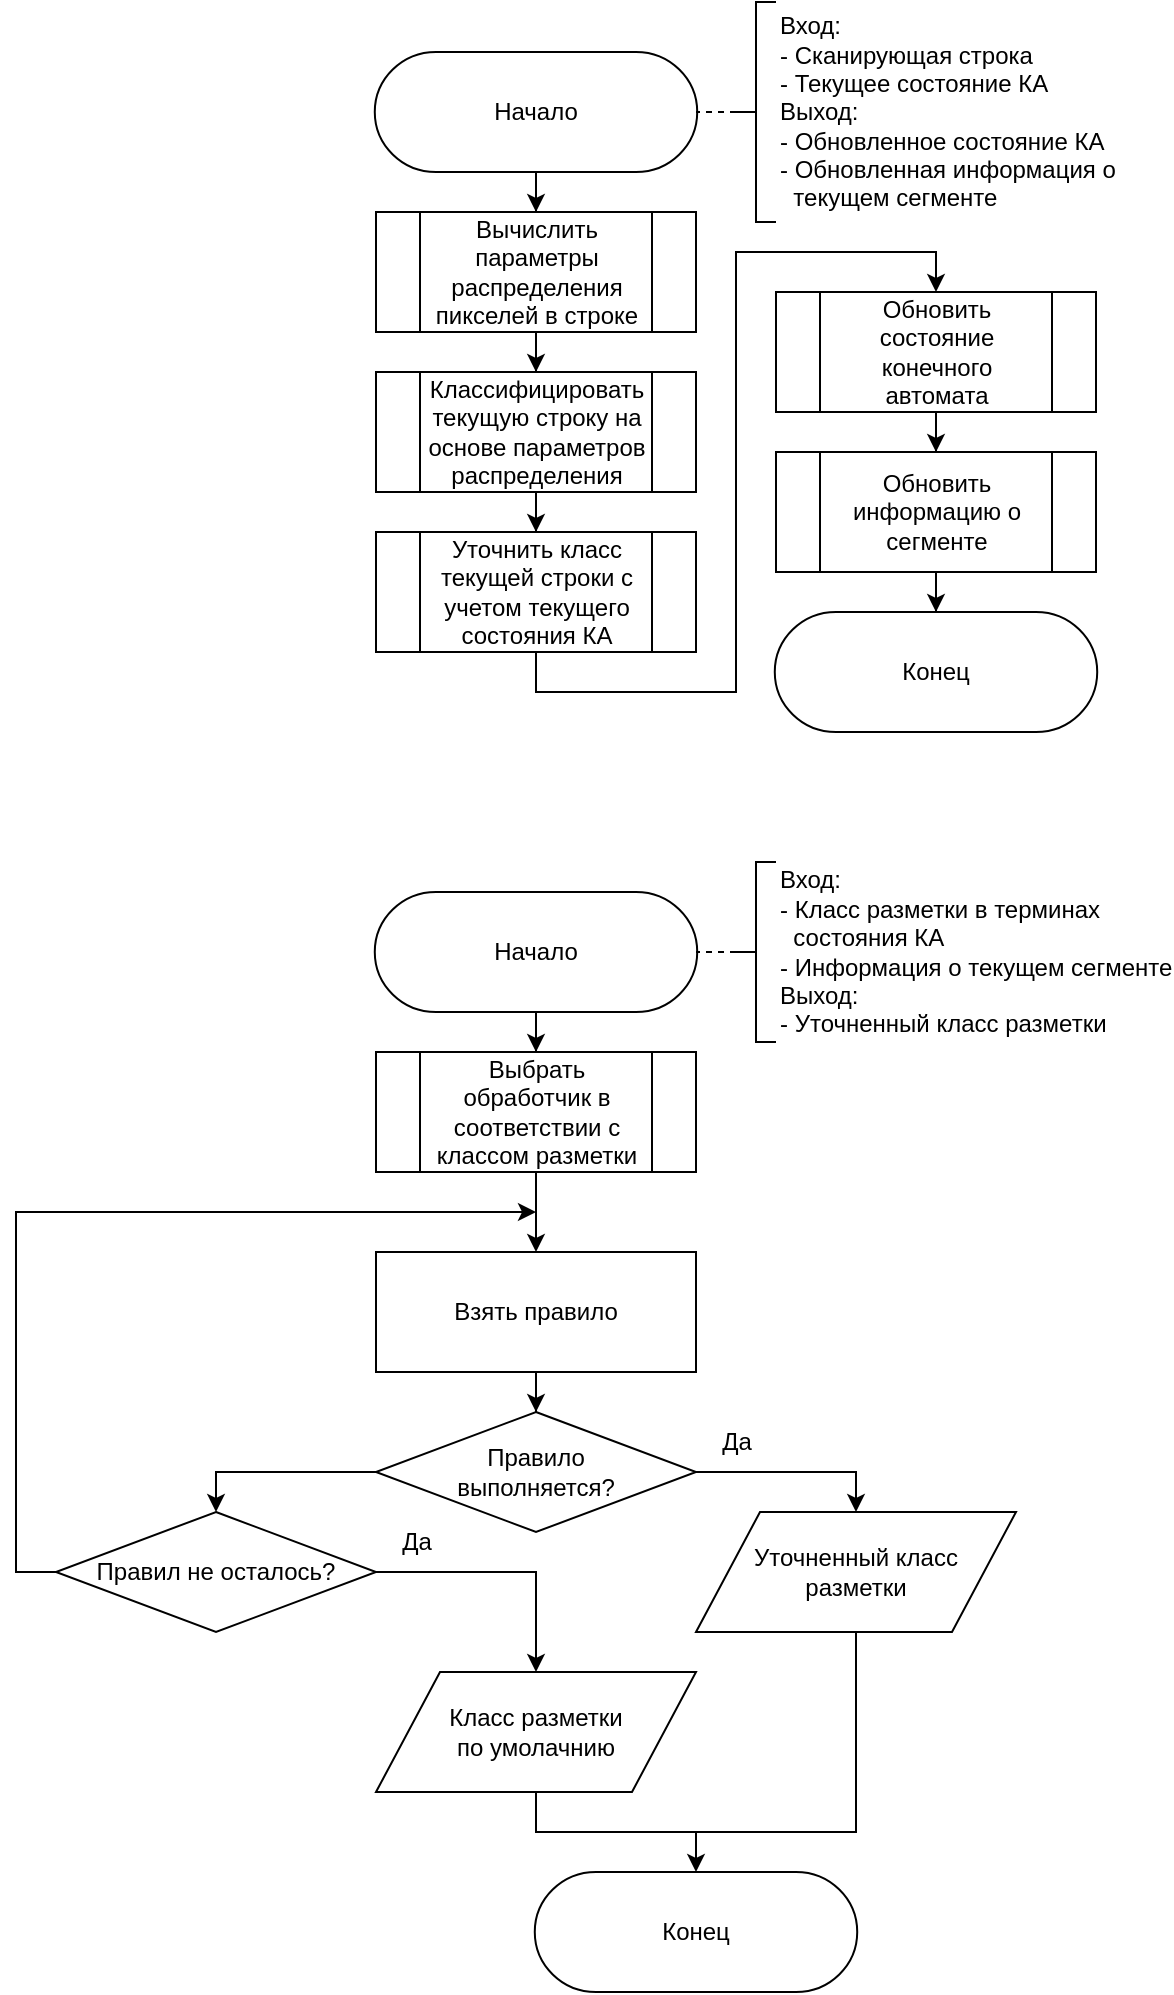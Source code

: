 <mxfile version="27.0.9">
  <diagram name="Page-1" id="a_B7v6qpBGuGGAHK6Dij">
    <mxGraphModel dx="1291" dy="550" grid="1" gridSize="10" guides="1" tooltips="1" connect="1" arrows="1" fold="1" page="1" pageScale="1" pageWidth="850" pageHeight="1100" math="0" shadow="0">
      <root>
        <mxCell id="0" />
        <mxCell id="1" parent="0" />
        <mxCell id="nnh34WTJ4tmE6mJD3tnR-9" style="edgeStyle=orthogonalEdgeStyle;rounded=0;orthogonalLoop=1;jettySize=auto;html=1;" edge="1" parent="1" source="nnh34WTJ4tmE6mJD3tnR-1" target="nnh34WTJ4tmE6mJD3tnR-2">
          <mxGeometry relative="1" as="geometry" />
        </mxCell>
        <mxCell id="nnh34WTJ4tmE6mJD3tnR-1" value="Начало" style="html=1;shape=stencil(xVVNb4MwDP01HJmAaFV7nFh37GWTdnapgaghQU7Wj3+/0IAGAzqayyQO+D3yXuzYJGCpLqHGIIkkVBiw1yBJPpAqLsEosoFlSgevIheeXbhZuxB0jZlx2AmIw16gY7QhdcQzP5hWgcsSiZuGZdsgerHfNA9LMyWlFeFK6gHT460YcGnXRhcnFj09O5trG7uotg4VGqQB+pPczgFB8ubtFC9zevdwGmbU+f7l9Pm4U+zntPWpXvzbLF5YwZ1HYhN2683CA/Oy69Qfz86rmCO7xdnN2LHUInMDyNI9ZMeC1Jc8TG6yhma4R0RHV+qEs+19L/1OQHDZE+j+OY8oAGX2hVoF1q6h6zC+hHDhOiRloKnCQF8AFRhanTAXUAwofUase3B79NPbXXlkHHko/GPGHiecCaXxzhhYfNRkN3SmM1maK8I7LZtzIdzVNDcNI4Eb6i7KG/AN);whiteSpace=wrap;" vertex="1" parent="1">
          <mxGeometry x="110" y="120" width="100" height="60" as="geometry" />
        </mxCell>
        <mxCell id="nnh34WTJ4tmE6mJD3tnR-10" style="edgeStyle=orthogonalEdgeStyle;rounded=0;orthogonalLoop=1;jettySize=auto;html=1;" edge="1" parent="1" source="nnh34WTJ4tmE6mJD3tnR-2" target="nnh34WTJ4tmE6mJD3tnR-3">
          <mxGeometry relative="1" as="geometry" />
        </mxCell>
        <mxCell id="nnh34WTJ4tmE6mJD3tnR-2" value="Вычислить&lt;div&gt;параметры&lt;/div&gt;&lt;div&gt;распределения&lt;/div&gt;&lt;div&gt;пикселей в строке&lt;/div&gt;" style="html=1;shape=process;whiteSpace=wrap;size=0.14;" vertex="1" parent="1">
          <mxGeometry x="80" y="200" width="160" height="60" as="geometry" />
        </mxCell>
        <mxCell id="nnh34WTJ4tmE6mJD3tnR-11" value="" style="edgeStyle=orthogonalEdgeStyle;rounded=0;orthogonalLoop=1;jettySize=auto;html=1;" edge="1" parent="1" source="nnh34WTJ4tmE6mJD3tnR-3" target="nnh34WTJ4tmE6mJD3tnR-5">
          <mxGeometry relative="1" as="geometry" />
        </mxCell>
        <mxCell id="nnh34WTJ4tmE6mJD3tnR-3" value="Классифицировать&lt;div&gt;текущую строку на&lt;/div&gt;&lt;div&gt;основе параметров&lt;/div&gt;&lt;div&gt;распределения&lt;/div&gt;" style="html=1;shape=process;whiteSpace=wrap;size=0.14;" vertex="1" parent="1">
          <mxGeometry x="80" y="280" width="160" height="60" as="geometry" />
        </mxCell>
        <mxCell id="nnh34WTJ4tmE6mJD3tnR-15" style="edgeStyle=orthogonalEdgeStyle;rounded=0;orthogonalLoop=1;jettySize=auto;html=1;dashed=1;endArrow=none;startFill=0;" edge="1" parent="1" source="nnh34WTJ4tmE6mJD3tnR-4">
          <mxGeometry relative="1" as="geometry">
            <mxPoint x="240" y="150" as="targetPoint" />
          </mxGeometry>
        </mxCell>
        <mxCell id="nnh34WTJ4tmE6mJD3tnR-4" value="Вход:&lt;div&gt;- Сканирующая строка&lt;/div&gt;&lt;div&gt;- Текущее состояние КА&lt;/div&gt;&lt;div&gt;Выход:&lt;/div&gt;&lt;div&gt;- Обновленное состояние КА&lt;/div&gt;&lt;div&gt;- Обновленная информация о&lt;/div&gt;&lt;div&gt;&amp;nbsp; текущем сегменте&lt;/div&gt;" style="html=1;shape=mxgraph.flowchart.annotation_2;align=left;labelPosition=right;pointerEvents=1;" vertex="1" parent="1">
          <mxGeometry x="260" y="95" width="20" height="110" as="geometry" />
        </mxCell>
        <mxCell id="nnh34WTJ4tmE6mJD3tnR-12" style="edgeStyle=orthogonalEdgeStyle;rounded=0;orthogonalLoop=1;jettySize=auto;html=1;" edge="1" parent="1" source="nnh34WTJ4tmE6mJD3tnR-5" target="nnh34WTJ4tmE6mJD3tnR-6">
          <mxGeometry relative="1" as="geometry">
            <Array as="points">
              <mxPoint x="160" y="440" />
              <mxPoint x="260" y="440" />
              <mxPoint x="260" y="220" />
              <mxPoint x="360" y="220" />
            </Array>
          </mxGeometry>
        </mxCell>
        <mxCell id="nnh34WTJ4tmE6mJD3tnR-5" value="Уточнить класс&lt;div&gt;текущей строки с&lt;/div&gt;&lt;div&gt;учетом текущего&lt;/div&gt;&lt;div&gt;состояния КА&lt;/div&gt;" style="html=1;shape=process;whiteSpace=wrap;size=0.14;" vertex="1" parent="1">
          <mxGeometry x="80" y="360" width="160" height="60" as="geometry" />
        </mxCell>
        <mxCell id="nnh34WTJ4tmE6mJD3tnR-13" style="edgeStyle=orthogonalEdgeStyle;rounded=0;orthogonalLoop=1;jettySize=auto;html=1;" edge="1" parent="1" source="nnh34WTJ4tmE6mJD3tnR-6" target="nnh34WTJ4tmE6mJD3tnR-7">
          <mxGeometry relative="1" as="geometry" />
        </mxCell>
        <mxCell id="nnh34WTJ4tmE6mJD3tnR-6" value="Обновить состояние&lt;div&gt;конечного&lt;/div&gt;&lt;div&gt;автомата&lt;/div&gt;" style="html=1;shape=process;whiteSpace=wrap;size=0.14;" vertex="1" parent="1">
          <mxGeometry x="280" y="240" width="160" height="60" as="geometry" />
        </mxCell>
        <mxCell id="nnh34WTJ4tmE6mJD3tnR-14" style="edgeStyle=orthogonalEdgeStyle;rounded=0;orthogonalLoop=1;jettySize=auto;html=1;" edge="1" parent="1" source="nnh34WTJ4tmE6mJD3tnR-7" target="nnh34WTJ4tmE6mJD3tnR-8">
          <mxGeometry relative="1" as="geometry" />
        </mxCell>
        <mxCell id="nnh34WTJ4tmE6mJD3tnR-7" value="Обновить&lt;div&gt;информацию о&lt;/div&gt;&lt;div&gt;сегменте&lt;/div&gt;" style="html=1;shape=process;whiteSpace=wrap;size=0.14;" vertex="1" parent="1">
          <mxGeometry x="280" y="320" width="160" height="60" as="geometry" />
        </mxCell>
        <mxCell id="nnh34WTJ4tmE6mJD3tnR-8" value="Конец" style="html=1;shape=stencil(xVVNb4MwDP01HJmAaFV7nFh37GWTdnapgaghQU7Wj3+/0IAGAzqayyQO+D3yXuzYJGCpLqHGIIkkVBiw1yBJPpAqLsEosoFlSgevIheeXbhZuxB0jZlx2AmIw16gY7QhdcQzP5hWgcsSiZuGZdsgerHfNA9LMyWlFeFK6gHT460YcGnXRhcnFj09O5trG7uotg4VGqQB+pPczgFB8ubtFC9zevdwGmbU+f7l9Pm4U+zntPWpXvzbLF5YwZ1HYhN2683CA/Oy69Qfz86rmCO7xdnN2LHUInMDyNI9ZMeC1Jc8TG6yhma4R0RHV+qEs+19L/1OQHDZE+j+OY8oAGX2hVoF1q6h6zC+hHDhOiRloKnCQF8AFRhanTAXUAwofUase3B79NPbXXlkHHko/GPGHiecCaXxzhhYfNRkN3SmM1maK8I7LZtzIdzVNDcNI4Eb6i7KG/AN);whiteSpace=wrap;" vertex="1" parent="1">
          <mxGeometry x="310" y="400" width="100" height="60" as="geometry" />
        </mxCell>
        <mxCell id="nnh34WTJ4tmE6mJD3tnR-26" style="edgeStyle=orthogonalEdgeStyle;rounded=0;orthogonalLoop=1;jettySize=auto;html=1;" edge="1" parent="1" source="nnh34WTJ4tmE6mJD3tnR-16" target="nnh34WTJ4tmE6mJD3tnR-18">
          <mxGeometry relative="1" as="geometry" />
        </mxCell>
        <mxCell id="nnh34WTJ4tmE6mJD3tnR-16" value="Начало" style="html=1;shape=stencil(xVVNb4MwDP01HJmAaFV7nFh37GWTdnapgaghQU7Wj3+/0IAGAzqayyQO+D3yXuzYJGCpLqHGIIkkVBiw1yBJPpAqLsEosoFlSgevIheeXbhZuxB0jZlx2AmIw16gY7QhdcQzP5hWgcsSiZuGZdsgerHfNA9LMyWlFeFK6gHT460YcGnXRhcnFj09O5trG7uotg4VGqQB+pPczgFB8ubtFC9zevdwGmbU+f7l9Pm4U+zntPWpXvzbLF5YwZ1HYhN2683CA/Oy69Qfz86rmCO7xdnN2LHUInMDyNI9ZMeC1Jc8TG6yhma4R0RHV+qEs+19L/1OQHDZE+j+OY8oAGX2hVoF1q6h6zC+hHDhOiRloKnCQF8AFRhanTAXUAwofUase3B79NPbXXlkHHko/GPGHiecCaXxzhhYfNRkN3SmM1maK8I7LZtzIdzVNDcNI4Eb6i7KG/AN);whiteSpace=wrap;" vertex="1" parent="1">
          <mxGeometry x="110" y="540" width="100" height="60" as="geometry" />
        </mxCell>
        <mxCell id="nnh34WTJ4tmE6mJD3tnR-37" style="edgeStyle=orthogonalEdgeStyle;rounded=0;orthogonalLoop=1;jettySize=auto;html=1;dashed=1;endArrow=none;startFill=0;" edge="1" parent="1" source="nnh34WTJ4tmE6mJD3tnR-17">
          <mxGeometry relative="1" as="geometry">
            <mxPoint x="240" y="570" as="targetPoint" />
          </mxGeometry>
        </mxCell>
        <mxCell id="nnh34WTJ4tmE6mJD3tnR-17" value="Вход:&lt;div&gt;- Класс разметки в терминах&lt;/div&gt;&lt;div&gt;&amp;nbsp; состояния КА&lt;/div&gt;&lt;div&gt;- Информация о текущем сегменте&lt;/div&gt;&lt;div&gt;Выход:&lt;/div&gt;&lt;div&gt;- Уточненный класс разметки&lt;/div&gt;" style="html=1;shape=mxgraph.flowchart.annotation_2;align=left;labelPosition=right;pointerEvents=1;" vertex="1" parent="1">
          <mxGeometry x="260" y="525" width="20" height="90" as="geometry" />
        </mxCell>
        <mxCell id="nnh34WTJ4tmE6mJD3tnR-27" style="edgeStyle=orthogonalEdgeStyle;rounded=0;orthogonalLoop=1;jettySize=auto;html=1;" edge="1" parent="1" source="nnh34WTJ4tmE6mJD3tnR-18" target="nnh34WTJ4tmE6mJD3tnR-20">
          <mxGeometry relative="1" as="geometry" />
        </mxCell>
        <mxCell id="nnh34WTJ4tmE6mJD3tnR-18" value="Выбрать обработчик в соответствии с&lt;div&gt;классом разметки&lt;/div&gt;" style="html=1;shape=process;whiteSpace=wrap;size=0.14;" vertex="1" parent="1">
          <mxGeometry x="80" y="620" width="160" height="60" as="geometry" />
        </mxCell>
        <mxCell id="nnh34WTJ4tmE6mJD3tnR-28" style="edgeStyle=orthogonalEdgeStyle;rounded=0;orthogonalLoop=1;jettySize=auto;html=1;" edge="1" parent="1" source="nnh34WTJ4tmE6mJD3tnR-20" target="nnh34WTJ4tmE6mJD3tnR-21">
          <mxGeometry relative="1" as="geometry" />
        </mxCell>
        <mxCell id="nnh34WTJ4tmE6mJD3tnR-20" value="Взять правило" style="rounded=1;whiteSpace=wrap;html=1;absoluteArcSize=1;arcSize=0;" vertex="1" parent="1">
          <mxGeometry x="80" y="720" width="160" height="60" as="geometry" />
        </mxCell>
        <mxCell id="nnh34WTJ4tmE6mJD3tnR-29" style="edgeStyle=orthogonalEdgeStyle;rounded=0;orthogonalLoop=1;jettySize=auto;html=1;" edge="1" parent="1" source="nnh34WTJ4tmE6mJD3tnR-21" target="nnh34WTJ4tmE6mJD3tnR-25">
          <mxGeometry relative="1" as="geometry">
            <Array as="points">
              <mxPoint x="320" y="830" />
            </Array>
          </mxGeometry>
        </mxCell>
        <mxCell id="nnh34WTJ4tmE6mJD3tnR-30" style="edgeStyle=orthogonalEdgeStyle;rounded=0;orthogonalLoop=1;jettySize=auto;html=1;" edge="1" parent="1" source="nnh34WTJ4tmE6mJD3tnR-21" target="nnh34WTJ4tmE6mJD3tnR-22">
          <mxGeometry relative="1" as="geometry">
            <Array as="points">
              <mxPoint y="830" />
            </Array>
          </mxGeometry>
        </mxCell>
        <mxCell id="nnh34WTJ4tmE6mJD3tnR-21" value="Правило&lt;div&gt;выполняется?&lt;/div&gt;" style="html=1;shape=mxgraph.flowchart.decision;whiteSpace=wrap;" vertex="1" parent="1">
          <mxGeometry x="80" y="800" width="160" height="60" as="geometry" />
        </mxCell>
        <mxCell id="nnh34WTJ4tmE6mJD3tnR-31" style="edgeStyle=orthogonalEdgeStyle;rounded=0;orthogonalLoop=1;jettySize=auto;html=1;" edge="1" parent="1" source="nnh34WTJ4tmE6mJD3tnR-22" target="nnh34WTJ4tmE6mJD3tnR-24">
          <mxGeometry relative="1" as="geometry">
            <Array as="points">
              <mxPoint x="160" y="880" />
            </Array>
          </mxGeometry>
        </mxCell>
        <mxCell id="nnh34WTJ4tmE6mJD3tnR-33" style="edgeStyle=orthogonalEdgeStyle;rounded=0;orthogonalLoop=1;jettySize=auto;html=1;" edge="1" parent="1" source="nnh34WTJ4tmE6mJD3tnR-22">
          <mxGeometry relative="1" as="geometry">
            <mxPoint x="160" y="700" as="targetPoint" />
            <Array as="points">
              <mxPoint x="-100" y="880" />
              <mxPoint x="-100" y="700" />
            </Array>
          </mxGeometry>
        </mxCell>
        <mxCell id="nnh34WTJ4tmE6mJD3tnR-22" value="Правил не осталось?" style="html=1;shape=mxgraph.flowchart.decision;whiteSpace=wrap;" vertex="1" parent="1">
          <mxGeometry x="-80" y="850" width="160" height="60" as="geometry" />
        </mxCell>
        <mxCell id="nnh34WTJ4tmE6mJD3tnR-35" style="edgeStyle=orthogonalEdgeStyle;rounded=0;orthogonalLoop=1;jettySize=auto;html=1;endArrow=none;startFill=0;" edge="1" parent="1" source="nnh34WTJ4tmE6mJD3tnR-24" target="nnh34WTJ4tmE6mJD3tnR-25">
          <mxGeometry relative="1" as="geometry">
            <Array as="points">
              <mxPoint x="160" y="1010" />
              <mxPoint x="320" y="1010" />
            </Array>
          </mxGeometry>
        </mxCell>
        <mxCell id="nnh34WTJ4tmE6mJD3tnR-24" value="Класс разметки&lt;div&gt;по умолачнию&lt;/div&gt;" style="shape=parallelogram;html=1;perimeter=parallelogramPerimeter;whiteSpace=wrap;" vertex="1" parent="1">
          <mxGeometry x="80" y="930" width="160" height="60" as="geometry" />
        </mxCell>
        <mxCell id="nnh34WTJ4tmE6mJD3tnR-25" value="Уточненный класс&lt;div&gt;разметки&lt;/div&gt;" style="shape=parallelogram;html=1;perimeter=parallelogramPerimeter;whiteSpace=wrap;" vertex="1" parent="1">
          <mxGeometry x="240" y="850" width="160" height="60" as="geometry" />
        </mxCell>
        <mxCell id="nnh34WTJ4tmE6mJD3tnR-36" style="edgeStyle=orthogonalEdgeStyle;rounded=0;orthogonalLoop=1;jettySize=auto;html=1;startArrow=classic;startFill=1;endArrow=none;" edge="1" parent="1" source="nnh34WTJ4tmE6mJD3tnR-34">
          <mxGeometry relative="1" as="geometry">
            <mxPoint x="240" y="1010" as="targetPoint" />
          </mxGeometry>
        </mxCell>
        <mxCell id="nnh34WTJ4tmE6mJD3tnR-34" value="Конец" style="html=1;shape=stencil(xVVNb4MwDP01HJmAaFV7nFh37GWTdnapgaghQU7Wj3+/0IAGAzqayyQO+D3yXuzYJGCpLqHGIIkkVBiw1yBJPpAqLsEosoFlSgevIheeXbhZuxB0jZlx2AmIw16gY7QhdcQzP5hWgcsSiZuGZdsgerHfNA9LMyWlFeFK6gHT460YcGnXRhcnFj09O5trG7uotg4VGqQB+pPczgFB8ubtFC9zevdwGmbU+f7l9Pm4U+zntPWpXvzbLF5YwZ1HYhN2683CA/Oy69Qfz86rmCO7xdnN2LHUInMDyNI9ZMeC1Jc8TG6yhma4R0RHV+qEs+19L/1OQHDZE+j+OY8oAGX2hVoF1q6h6zC+hHDhOiRloKnCQF8AFRhanTAXUAwofUase3B79NPbXXlkHHko/GPGHiecCaXxzhhYfNRkN3SmM1maK8I7LZtzIdzVNDcNI4Eb6i7KG/AN);whiteSpace=wrap;" vertex="1" parent="1">
          <mxGeometry x="190" y="1030" width="100" height="60" as="geometry" />
        </mxCell>
        <mxCell id="nnh34WTJ4tmE6mJD3tnR-38" value="Да" style="text;html=1;align=center;verticalAlign=middle;resizable=0;points=[];autosize=1;strokeColor=none;fillColor=none;" vertex="1" parent="1">
          <mxGeometry x="240" y="800" width="40" height="30" as="geometry" />
        </mxCell>
        <mxCell id="nnh34WTJ4tmE6mJD3tnR-39" value="Да" style="text;html=1;align=center;verticalAlign=middle;resizable=0;points=[];autosize=1;strokeColor=none;fillColor=none;" vertex="1" parent="1">
          <mxGeometry x="80" y="850" width="40" height="30" as="geometry" />
        </mxCell>
      </root>
    </mxGraphModel>
  </diagram>
</mxfile>
